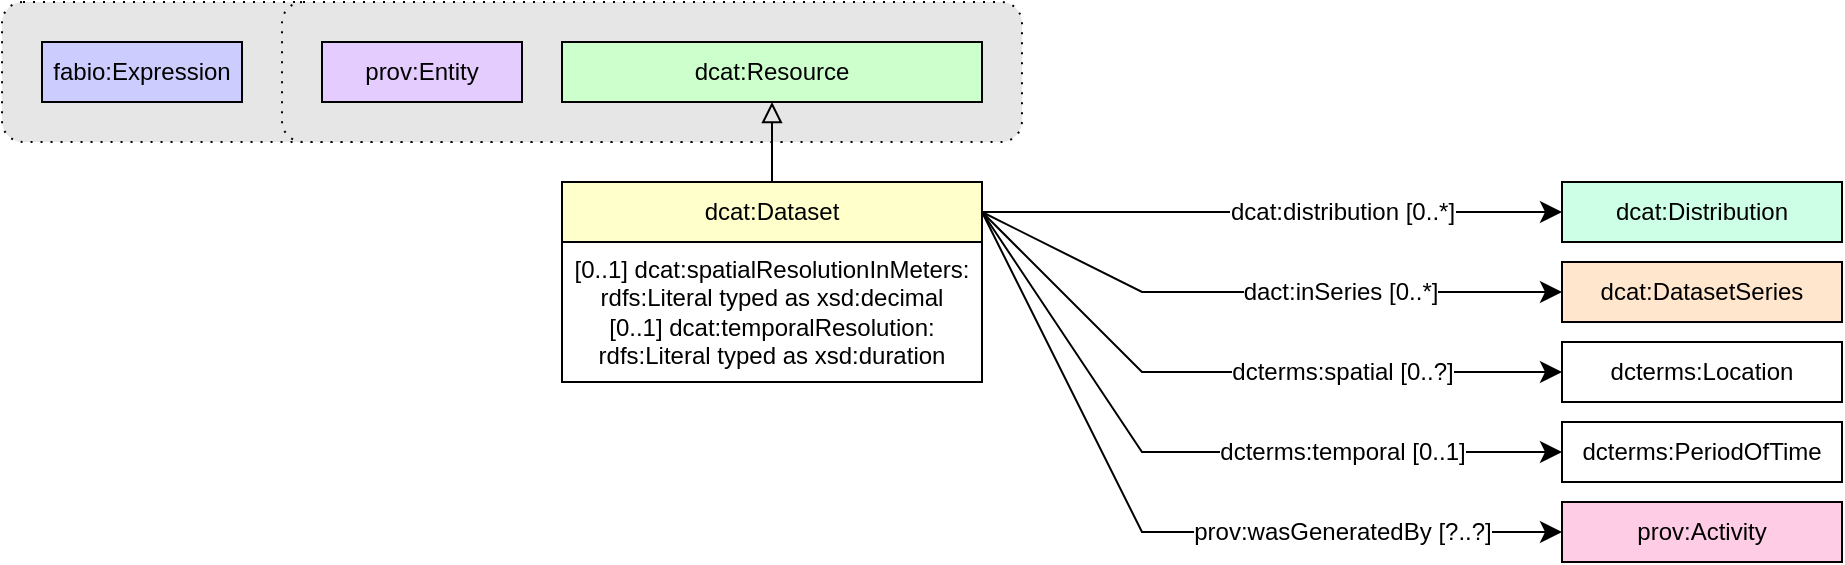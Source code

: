 <mxfile version="26.0.9">
  <diagram name="Page-1" id="dRh6jTIBIImA6vXcn6LJ">
    <mxGraphModel dx="2261" dy="884" grid="1" gridSize="10" guides="1" tooltips="1" connect="1" arrows="1" fold="1" page="1" pageScale="1" pageWidth="827" pageHeight="1169" background="none" math="0" shadow="0">
      <root>
        <mxCell id="0" />
        <mxCell id="1" parent="0" />
        <mxCell id="pjDf02SLqKIFOyRl_HYM-1" value="" style="endArrow=classic;html=1;exitX=1;exitY=0.5;exitDx=0;exitDy=0;entryX=0;entryY=0.5;entryDx=0;entryDy=0;endSize=8;arcSize=0;rounded=0;" parent="1" source="pjDf02SLqKIFOyRl_HYM-14" target="pjDf02SLqKIFOyRl_HYM-10" edge="1">
          <mxGeometry width="50" height="50" relative="1" as="geometry">
            <mxPoint x="239" y="305" as="sourcePoint" />
            <mxPoint x="429" y="305" as="targetPoint" />
          </mxGeometry>
        </mxCell>
        <mxCell id="pjDf02SLqKIFOyRl_HYM-2" value="&lt;div&gt;dcat:distribution [0..*]&lt;/div&gt;" style="text;html=1;align=center;verticalAlign=middle;resizable=0;points=[];labelBackgroundColor=#ffffff;" parent="pjDf02SLqKIFOyRl_HYM-1" vertex="1" connectable="0">
          <mxGeometry x="-0.127" relative="1" as="geometry">
            <mxPoint x="53" as="offset" />
          </mxGeometry>
        </mxCell>
        <mxCell id="pjDf02SLqKIFOyRl_HYM-3" value="" style="endArrow=classic;html=1;exitX=1;exitY=0.5;exitDx=0;exitDy=0;entryX=0;entryY=0.5;entryDx=0;entryDy=0;endSize=8;arcSize=0;rounded=0;" parent="1" source="pjDf02SLqKIFOyRl_HYM-14" target="pjDf02SLqKIFOyRl_HYM-11" edge="1">
          <mxGeometry width="50" height="50" relative="1" as="geometry">
            <mxPoint x="240" y="375" as="sourcePoint" />
            <mxPoint x="530" y="355" as="targetPoint" />
            <Array as="points">
              <mxPoint x="320" y="335" />
            </Array>
          </mxGeometry>
        </mxCell>
        <mxCell id="pjDf02SLqKIFOyRl_HYM-4" value="&lt;div&gt;dact:inSeries [0..*]&lt;/div&gt;" style="text;html=1;align=center;verticalAlign=middle;resizable=0;points=[];labelBackgroundColor=#ffffff;" parent="pjDf02SLqKIFOyRl_HYM-3" vertex="1" connectable="0">
          <mxGeometry x="-0.127" relative="1" as="geometry">
            <mxPoint x="58" as="offset" />
          </mxGeometry>
        </mxCell>
        <mxCell id="pjDf02SLqKIFOyRl_HYM-5" value="" style="endArrow=classic;html=1;exitX=1;exitY=0.5;exitDx=0;exitDy=0;endSize=8;arcSize=0;rounded=0;entryX=0;entryY=0.5;entryDx=0;entryDy=0;" parent="1" source="pjDf02SLqKIFOyRl_HYM-14" target="pjDf02SLqKIFOyRl_HYM-97" edge="1">
          <mxGeometry width="50" height="50" relative="1" as="geometry">
            <mxPoint x="250" y="305" as="sourcePoint" />
            <mxPoint x="530" y="435" as="targetPoint" />
            <Array as="points">
              <mxPoint x="320" y="375" />
            </Array>
          </mxGeometry>
        </mxCell>
        <mxCell id="pjDf02SLqKIFOyRl_HYM-6" value="&lt;div&gt;dcterms:spatial [0..?]&lt;/div&gt;" style="text;html=1;align=center;verticalAlign=middle;resizable=0;points=[];labelBackgroundColor=#ffffff;" parent="pjDf02SLqKIFOyRl_HYM-5" vertex="1" connectable="0">
          <mxGeometry x="-0.127" relative="1" as="geometry">
            <mxPoint x="72" as="offset" />
          </mxGeometry>
        </mxCell>
        <mxCell id="pjDf02SLqKIFOyRl_HYM-10" value="dcat:Distribution" style="rounded=0;whiteSpace=wrap;html=1;snapToPoint=1;points=[[0.1,0],[0.2,0],[0.3,0],[0.4,0],[0.5,0],[0.6,0],[0.7,0],[0.8,0],[0.9,0],[0,0.1],[0,0.3],[0,0.5],[0,0.7],[0,0.9],[0.1,1],[0.2,1],[0.3,1],[0.4,1],[0.5,1],[0.6,1],[0.7,1],[0.8,1],[0.9,1],[1,0.1],[1,0.3],[1,0.5],[1,0.7],[1,0.9]];fillColor=#CCFFE6;" parent="1" vertex="1">
          <mxGeometry x="530" y="280" width="140" height="30" as="geometry" />
        </mxCell>
        <mxCell id="pjDf02SLqKIFOyRl_HYM-11" value="dcat:DatasetSeries" style="rounded=0;whiteSpace=wrap;html=1;snapToPoint=1;points=[[0.1,0],[0.2,0],[0.3,0],[0.4,0],[0.5,0],[0.6,0],[0.7,0],[0.8,0],[0.9,0],[0,0.1],[0,0.3],[0,0.5],[0,0.7],[0,0.9],[0.1,1],[0.2,1],[0.3,1],[0.4,1],[0.5,1],[0.6,1],[0.7,1],[0.8,1],[0.9,1],[1,0.1],[1,0.3],[1,0.5],[1,0.7],[1,0.9]];fillColor=#FFE6CC;" parent="1" vertex="1">
          <mxGeometry x="530" y="320" width="140" height="30" as="geometry" />
        </mxCell>
        <mxCell id="pjDf02SLqKIFOyRl_HYM-19" value="" style="endArrow=classic;html=1;exitX=1;exitY=0.5;exitDx=0;exitDy=0;entryX=0;entryY=0.5;entryDx=0;entryDy=0;endSize=8;arcSize=0;rounded=0;" parent="1" source="pjDf02SLqKIFOyRl_HYM-14" target="pjDf02SLqKIFOyRl_HYM-21" edge="1">
          <mxGeometry width="50" height="50" relative="1" as="geometry">
            <mxPoint x="250" y="495" as="sourcePoint" />
            <mxPoint x="439" y="505" as="targetPoint" />
            <Array as="points">
              <mxPoint x="320" y="415" />
            </Array>
          </mxGeometry>
        </mxCell>
        <mxCell id="pjDf02SLqKIFOyRl_HYM-20" value="&lt;div&gt;dcterms:temporal [0..1]&lt;/div&gt;" style="text;html=1;align=center;verticalAlign=middle;resizable=0;points=[];labelBackgroundColor=#ffffff;" parent="pjDf02SLqKIFOyRl_HYM-19" vertex="1" connectable="0">
          <mxGeometry x="-0.127" relative="1" as="geometry">
            <mxPoint x="89" as="offset" />
          </mxGeometry>
        </mxCell>
        <mxCell id="pjDf02SLqKIFOyRl_HYM-21" value="dcterms:PeriodOfTime" style="rounded=0;whiteSpace=wrap;html=1;snapToPoint=1;points=[[0.1,0],[0.2,0],[0.3,0],[0.4,0],[0.5,0],[0.6,0],[0.7,0],[0.8,0],[0.9,0],[0,0.1],[0,0.3],[0,0.5],[0,0.7],[0,0.9],[0.1,1],[0.2,1],[0.3,1],[0.4,1],[0.5,1],[0.6,1],[0.7,1],[0.8,1],[0.9,1],[1,0.1],[1,0.3],[1,0.5],[1,0.7],[1,0.9]];" parent="1" vertex="1">
          <mxGeometry x="530" y="400" width="140" height="30" as="geometry" />
        </mxCell>
        <mxCell id="pjDf02SLqKIFOyRl_HYM-38" value="" style="endArrow=classic;html=1;exitX=1;exitY=0.5;exitDx=0;exitDy=0;entryX=0;entryY=0.5;entryDx=0;entryDy=0;endSize=8;arcSize=0;rounded=0;" parent="1" source="pjDf02SLqKIFOyRl_HYM-14" target="pjDf02SLqKIFOyRl_HYM-40" edge="1">
          <mxGeometry width="50" height="50" relative="1" as="geometry">
            <mxPoint x="240" y="410" as="sourcePoint" />
            <mxPoint x="439" y="620" as="targetPoint" />
            <Array as="points">
              <mxPoint x="320" y="455" />
            </Array>
          </mxGeometry>
        </mxCell>
        <mxCell id="pjDf02SLqKIFOyRl_HYM-39" value="&lt;div&gt;prov:wasGeneratedBy [?..?]&lt;/div&gt;" style="text;html=1;align=center;verticalAlign=middle;resizable=0;points=[];labelBackgroundColor=#ffffff;" parent="pjDf02SLqKIFOyRl_HYM-38" vertex="1" connectable="0">
          <mxGeometry x="-0.127" relative="1" as="geometry">
            <mxPoint x="104" y="8" as="offset" />
          </mxGeometry>
        </mxCell>
        <mxCell id="pjDf02SLqKIFOyRl_HYM-40" value="prov:Activity" style="rounded=0;whiteSpace=wrap;html=1;snapToPoint=1;points=[[0.1,0],[0.2,0],[0.3,0],[0.4,0],[0.5,0],[0.6,0],[0.7,0],[0.8,0],[0.9,0],[0,0.1],[0,0.3],[0,0.5],[0,0.7],[0,0.9],[0.1,1],[0.2,1],[0.3,1],[0.4,1],[0.5,1],[0.6,1],[0.7,1],[0.8,1],[0.9,1],[1,0.1],[1,0.3],[1,0.5],[1,0.7],[1,0.9]];fillColor=#FFCCE6;" parent="1" vertex="1">
          <mxGeometry x="530" y="440" width="140" height="30" as="geometry" />
        </mxCell>
        <mxCell id="pjDf02SLqKIFOyRl_HYM-94" value="" style="group" parent="1" vertex="1" connectable="0">
          <mxGeometry x="30" y="280" width="210" height="100" as="geometry" />
        </mxCell>
        <mxCell id="pjDf02SLqKIFOyRl_HYM-13" value="&lt;div&gt;&lt;span style=&quot;background-color: transparent; color: light-dark(rgb(0, 0, 0), rgb(255, 255, 255));&quot;&gt;[0..1] dcat:spatialResolutionInMeters:&lt;/span&gt;&lt;/div&gt;&lt;div&gt;&lt;span style=&quot;background-color: transparent; color: light-dark(rgb(0, 0, 0), rgb(255, 255, 255));&quot;&gt;rdfs:Literal typed as xsd:decimal&lt;/span&gt;&lt;br&gt;&lt;/div&gt;&lt;div&gt;&lt;div&gt;&lt;span style=&quot;background-color: transparent; color: light-dark(rgb(0, 0, 0), rgb(255, 255, 255));&quot;&gt;[0..1] dcat:temporalResolution:&lt;/span&gt;&lt;/div&gt;&lt;div&gt;&lt;span style=&quot;background-color: transparent; color: light-dark(rgb(0, 0, 0), rgb(255, 255, 255));&quot;&gt;rdfs:Literal typed as xsd:duration&lt;/span&gt;&lt;/div&gt;&lt;/div&gt;" style="rounded=0;whiteSpace=wrap;html=1;snapToPoint=1;points=[[0.1,0],[0.2,0],[0.3,0],[0.4,0],[0.5,0],[0.6,0],[0.7,0],[0.8,0],[0.9,0],[0,0.1],[0,0.3],[0,0.5],[0,0.7],[0,0.9],[0.1,1],[0.2,1],[0.3,1],[0.4,1],[0.5,1],[0.6,1],[0.7,1],[0.8,1],[0.9,1],[1,0.1],[1,0.3],[1,0.5],[1,0.7],[1,0.9]];" parent="pjDf02SLqKIFOyRl_HYM-94" vertex="1">
          <mxGeometry y="30" width="210" height="70" as="geometry" />
        </mxCell>
        <mxCell id="pjDf02SLqKIFOyRl_HYM-14" value="dcat:Dataset" style="rounded=0;whiteSpace=wrap;html=1;snapToPoint=1;points=[[0.1,0],[0.2,0],[0.3,0],[0.4,0],[0.5,0],[0.6,0],[0.7,0],[0.8,0],[0.9,0],[0,0.1],[0,0.3],[0,0.5],[0,0.7],[0,0.9],[0.1,1],[0.2,1],[0.3,1],[0.4,1],[0.5,1],[0.6,1],[0.7,1],[0.8,1],[0.9,1],[1,0.1],[1,0.3],[1,0.5],[1,0.7],[1,0.9]];fillColor=#FFFFCC;" parent="pjDf02SLqKIFOyRl_HYM-94" vertex="1">
          <mxGeometry width="210" height="30" as="geometry" />
        </mxCell>
        <mxCell id="pjDf02SLqKIFOyRl_HYM-97" value="dcterms:Location" style="rounded=0;whiteSpace=wrap;html=1;snapToPoint=1;points=[[0.1,0],[0.2,0],[0.3,0],[0.4,0],[0.5,0],[0.6,0],[0.7,0],[0.8,0],[0.9,0],[0,0.1],[0,0.3],[0,0.5],[0,0.7],[0,0.9],[0.1,1],[0.2,1],[0.3,1],[0.4,1],[0.5,1],[0.6,1],[0.7,1],[0.8,1],[0.9,1],[1,0.1],[1,0.3],[1,0.5],[1,0.7],[1,0.9]];" parent="1" vertex="1">
          <mxGeometry x="530" y="360" width="140" height="30" as="geometry" />
        </mxCell>
        <mxCell id="pjDf02SLqKIFOyRl_HYM-109" value="" style="rounded=1;whiteSpace=wrap;html=1;snapToPoint=1;points=[[0.1,0],[0.2,0],[0.3,0],[0.4,0],[0.5,0],[0.6,0],[0.7,0],[0.8,0],[0.9,0],[0,0.1],[0,0.3],[0,0.5],[0,0.7],[0,0.9],[0.1,1],[0.2,1],[0.3,1],[0.4,1],[0.5,1],[0.6,1],[0.7,1],[0.8,1],[0.9,1],[1,0.1],[1,0.3],[1,0.5],[1,0.7],[1,0.9]];fillColor=#E6E6E6;dashed=1;dashPattern=1 4;" parent="1" vertex="1">
          <mxGeometry x="-250" y="190" width="400" height="70" as="geometry" />
        </mxCell>
        <mxCell id="pjDf02SLqKIFOyRl_HYM-110" value="" style="rounded=1;whiteSpace=wrap;html=1;snapToPoint=1;points=[[0.1,0],[0.2,0],[0.3,0],[0.4,0],[0.5,0],[0.6,0],[0.7,0],[0.8,0],[0.9,0],[0,0.1],[0,0.3],[0,0.5],[0,0.7],[0,0.9],[0.1,1],[0.2,1],[0.3,1],[0.4,1],[0.5,1],[0.6,1],[0.7,1],[0.8,1],[0.9,1],[1,0.1],[1,0.3],[1,0.5],[1,0.7],[1,0.9]];fillColor=#E6E6E6;dashed=1;dashPattern=1 4;" parent="1" vertex="1">
          <mxGeometry x="-110" y="190" width="370" height="70" as="geometry" />
        </mxCell>
        <mxCell id="pjDf02SLqKIFOyRl_HYM-118" value="prov:Entity" style="rounded=0;whiteSpace=wrap;html=1;snapToPoint=1;points=[[0.1,0],[0.2,0],[0.3,0],[0.4,0],[0.5,0],[0.6,0],[0.7,0],[0.8,0],[0.9,0],[0,0.1],[0,0.3],[0,0.5],[0,0.7],[0,0.9],[0.1,1],[0.2,1],[0.3,1],[0.4,1],[0.5,1],[0.6,1],[0.7,1],[0.8,1],[0.9,1],[1,0.1],[1,0.3],[1,0.5],[1,0.7],[1,0.9]];fillColor=#E5CCFF;" parent="1" vertex="1">
          <mxGeometry x="-90" y="210" width="100" height="30" as="geometry" />
        </mxCell>
        <mxCell id="pjDf02SLqKIFOyRl_HYM-119" value="fabio:Expression" style="rounded=0;whiteSpace=wrap;html=1;snapToPoint=1;points=[[0.1,0],[0.2,0],[0.3,0],[0.4,0],[0.5,0],[0.6,0],[0.7,0],[0.8,0],[0.9,0],[0,0.1],[0,0.3],[0,0.5],[0,0.7],[0,0.9],[0.1,1],[0.2,1],[0.3,1],[0.4,1],[0.5,1],[0.6,1],[0.7,1],[0.8,1],[0.9,1],[1,0.1],[1,0.3],[1,0.5],[1,0.7],[1,0.9]];fillColor=#CCCCFF;" parent="1" vertex="1">
          <mxGeometry x="-230" y="210" width="100" height="30" as="geometry" />
        </mxCell>
        <mxCell id="pjDf02SLqKIFOyRl_HYM-113" value="dcat:Resource" style="rounded=0;whiteSpace=wrap;html=1;snapToPoint=1;points=[[0.1,0],[0.2,0],[0.3,0],[0.4,0],[0.5,0],[0.6,0],[0.7,0],[0.8,0],[0.9,0],[0,0.1],[0,0.3],[0,0.5],[0,0.7],[0,0.9],[0.1,1],[0.2,1],[0.3,1],[0.4,1],[0.5,1],[0.6,1],[0.7,1],[0.8,1],[0.9,1],[1,0.1],[1,0.3],[1,0.5],[1,0.7],[1,0.9]];fillColor=#CCFFCC;" parent="1" vertex="1">
          <mxGeometry x="30" y="210" width="210" height="30" as="geometry" />
        </mxCell>
        <mxCell id="pjDf02SLqKIFOyRl_HYM-120" value="" style="endArrow=block;html=1;fontColor=#000099;exitX=0.5;exitY=0;exitDx=0;exitDy=0;endFill=0;entryX=0.5;entryY=1;entryDx=0;entryDy=0;endSize=8;arcSize=0;rounded=0;" parent="1" source="pjDf02SLqKIFOyRl_HYM-14" target="pjDf02SLqKIFOyRl_HYM-113" edge="1">
          <mxGeometry width="50" height="50" relative="1" as="geometry">
            <mxPoint x="-80" y="415" as="sourcePoint" />
            <mxPoint x="-80" y="335" as="targetPoint" />
            <Array as="points" />
          </mxGeometry>
        </mxCell>
      </root>
    </mxGraphModel>
  </diagram>
</mxfile>
